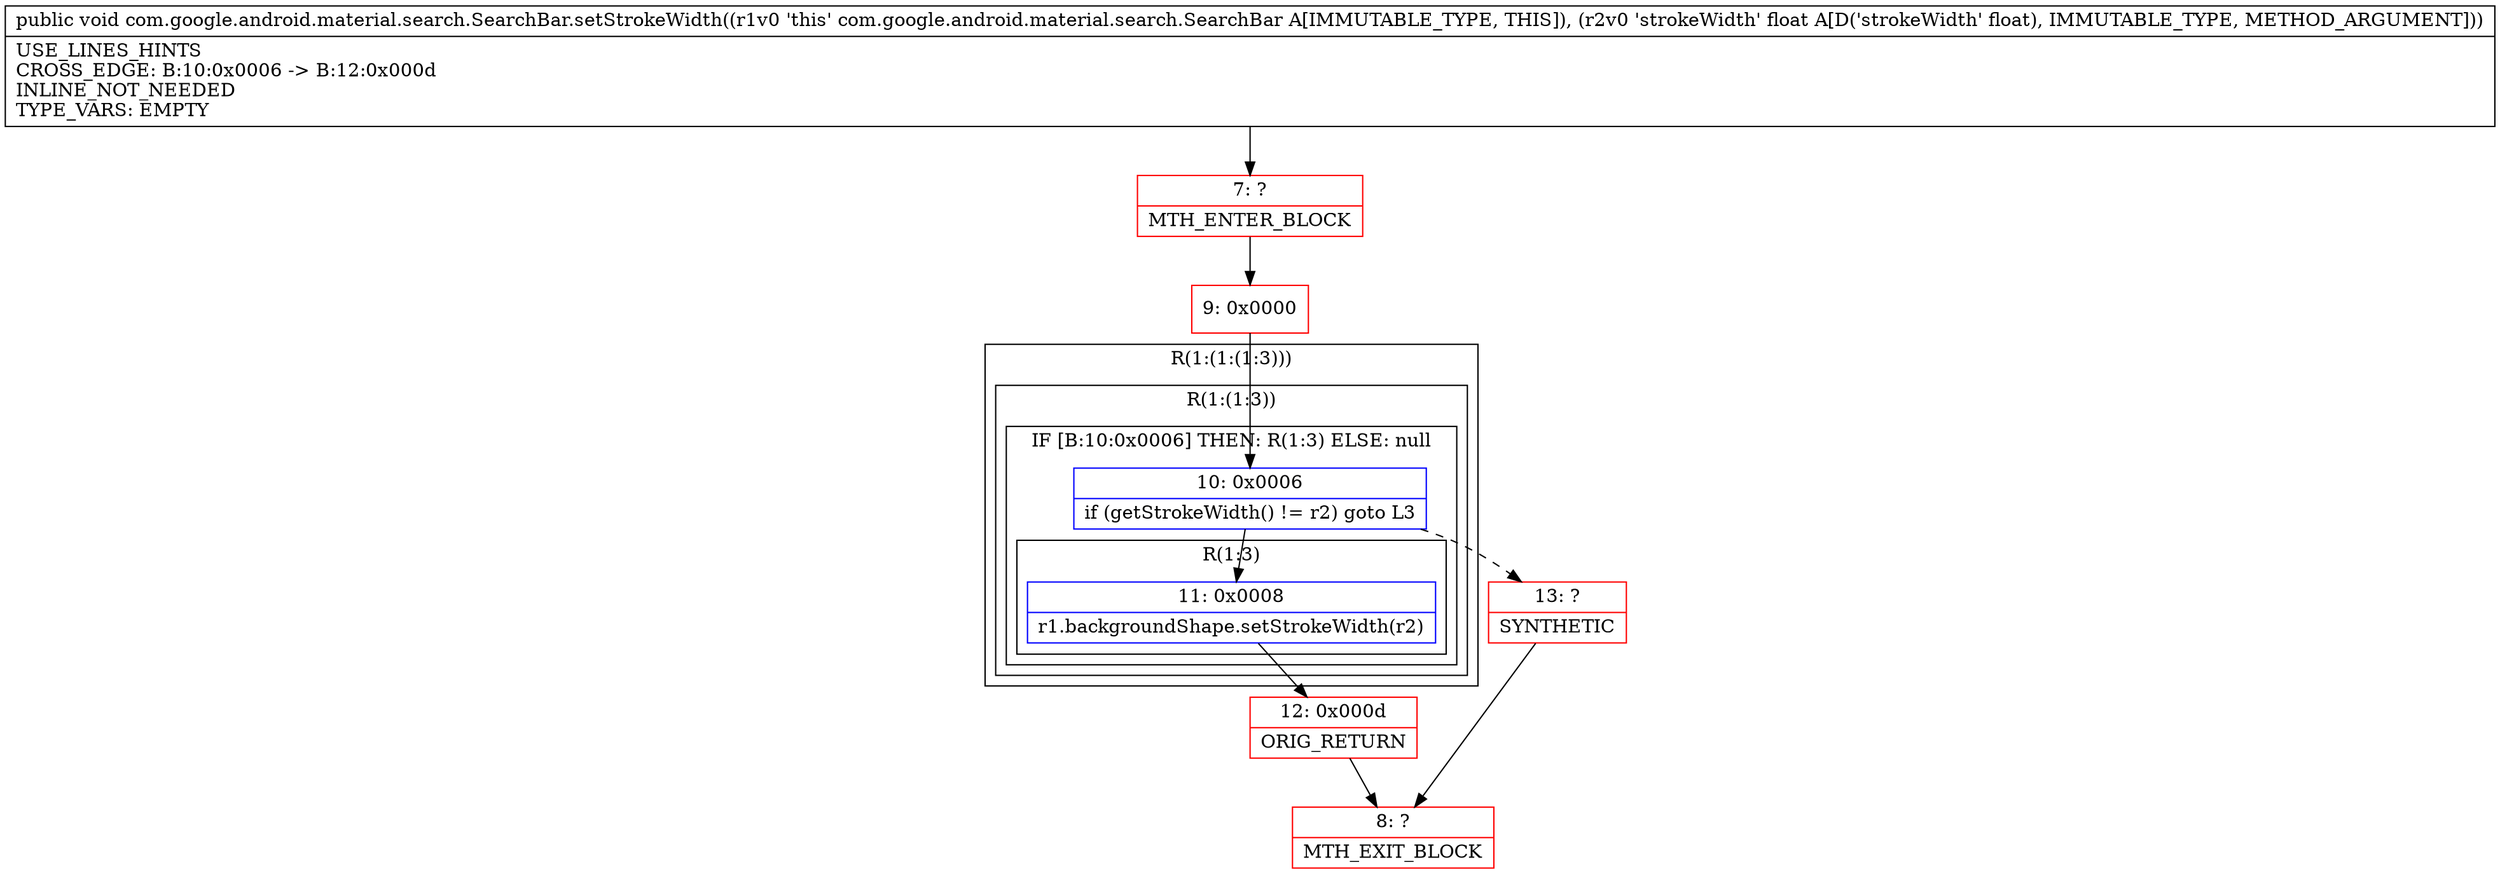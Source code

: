 digraph "CFG forcom.google.android.material.search.SearchBar.setStrokeWidth(F)V" {
subgraph cluster_Region_1414877920 {
label = "R(1:(1:(1:3)))";
node [shape=record,color=blue];
subgraph cluster_Region_1635596932 {
label = "R(1:(1:3))";
node [shape=record,color=blue];
subgraph cluster_IfRegion_271137508 {
label = "IF [B:10:0x0006] THEN: R(1:3) ELSE: null";
node [shape=record,color=blue];
Node_10 [shape=record,label="{10\:\ 0x0006|if (getStrokeWidth() != r2) goto L3\l}"];
subgraph cluster_Region_681560379 {
label = "R(1:3)";
node [shape=record,color=blue];
Node_11 [shape=record,label="{11\:\ 0x0008|r1.backgroundShape.setStrokeWidth(r2)\l}"];
}
}
}
}
Node_7 [shape=record,color=red,label="{7\:\ ?|MTH_ENTER_BLOCK\l}"];
Node_9 [shape=record,color=red,label="{9\:\ 0x0000}"];
Node_12 [shape=record,color=red,label="{12\:\ 0x000d|ORIG_RETURN\l}"];
Node_8 [shape=record,color=red,label="{8\:\ ?|MTH_EXIT_BLOCK\l}"];
Node_13 [shape=record,color=red,label="{13\:\ ?|SYNTHETIC\l}"];
MethodNode[shape=record,label="{public void com.google.android.material.search.SearchBar.setStrokeWidth((r1v0 'this' com.google.android.material.search.SearchBar A[IMMUTABLE_TYPE, THIS]), (r2v0 'strokeWidth' float A[D('strokeWidth' float), IMMUTABLE_TYPE, METHOD_ARGUMENT]))  | USE_LINES_HINTS\lCROSS_EDGE: B:10:0x0006 \-\> B:12:0x000d\lINLINE_NOT_NEEDED\lTYPE_VARS: EMPTY\l}"];
MethodNode -> Node_7;Node_10 -> Node_11;
Node_10 -> Node_13[style=dashed];
Node_11 -> Node_12;
Node_7 -> Node_9;
Node_9 -> Node_10;
Node_12 -> Node_8;
Node_13 -> Node_8;
}


